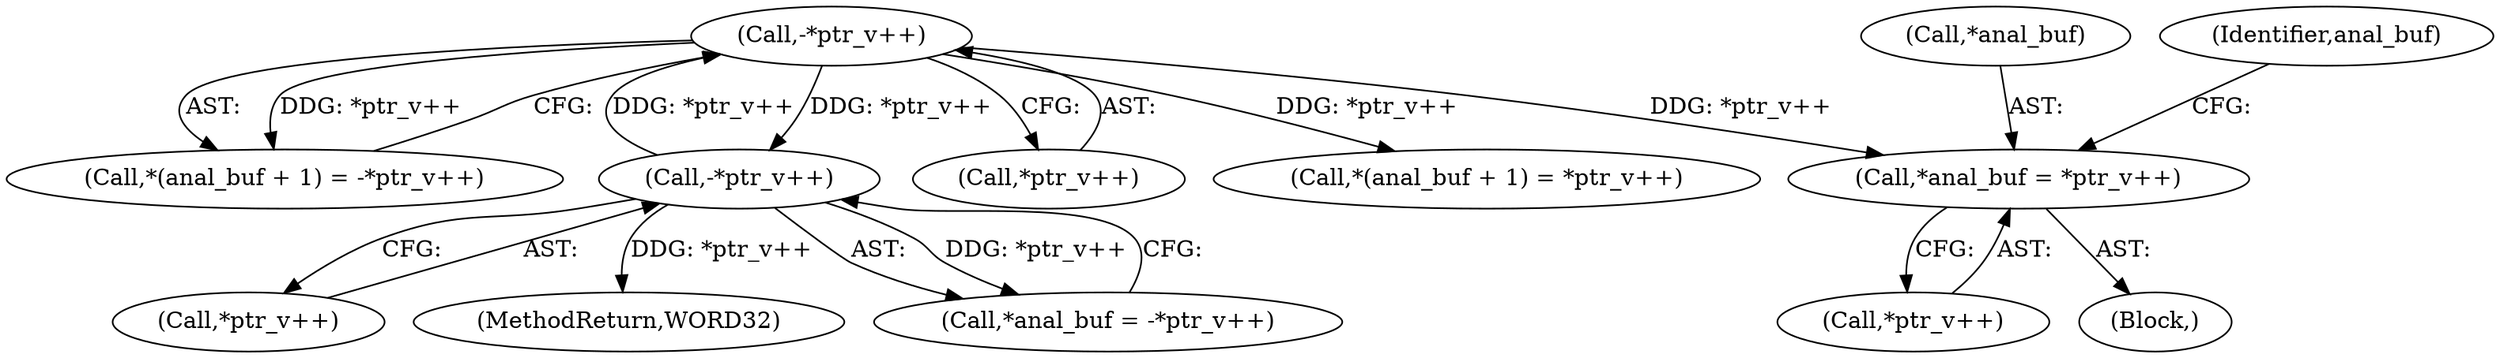 digraph "0_Android_04e8cd58f075bec5892e369c8deebca9c67e855c_2@pointer" {
"1000550" [label="(Call,*anal_buf = *ptr_v++)"];
"1000546" [label="(Call,-*ptr_v++)"];
"1000570" [label="(Call,-*ptr_v++)"];
"1000550" [label="(Call,*anal_buf = *ptr_v++)"];
"1000551" [label="(Call,*anal_buf)"];
"1000557" [label="(Identifier,anal_buf)"];
"1000570" [label="(Call,-*ptr_v++)"];
"1000571" [label="(Call,*ptr_v++)"];
"1000553" [label="(Call,*ptr_v++)"];
"1000541" [label="(Call,*(anal_buf + 1) = -*ptr_v++)"];
"1000546" [label="(Call,-*ptr_v++)"];
"1000547" [label="(Call,*ptr_v++)"];
"1000559" [label="(Call,*(anal_buf + 1) = *ptr_v++)"];
"1000579" [label="(MethodReturn,WORD32)"];
"1000540" [label="(Block,)"];
"1000567" [label="(Call,*anal_buf = -*ptr_v++)"];
"1000550" -> "1000540"  [label="AST: "];
"1000550" -> "1000553"  [label="CFG: "];
"1000551" -> "1000550"  [label="AST: "];
"1000553" -> "1000550"  [label="AST: "];
"1000557" -> "1000550"  [label="CFG: "];
"1000546" -> "1000550"  [label="DDG: *ptr_v++"];
"1000546" -> "1000541"  [label="AST: "];
"1000546" -> "1000547"  [label="CFG: "];
"1000547" -> "1000546"  [label="AST: "];
"1000541" -> "1000546"  [label="CFG: "];
"1000546" -> "1000541"  [label="DDG: *ptr_v++"];
"1000570" -> "1000546"  [label="DDG: *ptr_v++"];
"1000546" -> "1000559"  [label="DDG: *ptr_v++"];
"1000546" -> "1000570"  [label="DDG: *ptr_v++"];
"1000570" -> "1000567"  [label="AST: "];
"1000570" -> "1000571"  [label="CFG: "];
"1000571" -> "1000570"  [label="AST: "];
"1000567" -> "1000570"  [label="CFG: "];
"1000570" -> "1000579"  [label="DDG: *ptr_v++"];
"1000570" -> "1000567"  [label="DDG: *ptr_v++"];
}
